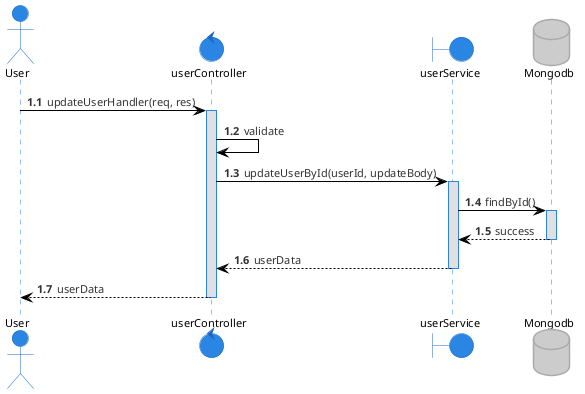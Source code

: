@startuml updateUser
!theme reddress-lightblue

autonumber 1.1
actor User
control  userController
boundary userService
database Mongodb

User -> userController: updateUserHandler(req, res)
activate userController
userController -> userController: validate
userController -> userService: updateUserById(userId, updateBody)
activate userService
userService -> Mongodb: findById()
activate Mongodb
Mongodb --> userService: success
deactivate Mongodb
userService --> userController: userData
deactivate userService
userController --> User: userData
deactivate userController

@enduml
